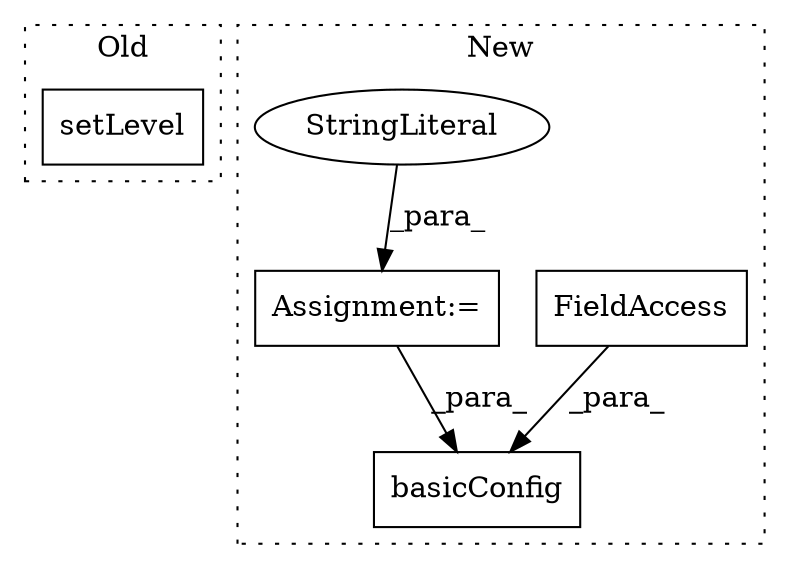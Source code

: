 digraph G {
subgraph cluster0 {
1 [label="setLevel" a="32" s="360,381" l="9,1" shape="box"];
label = "Old";
style="dotted";
}
subgraph cluster1 {
2 [label="basicConfig" a="32" s="617,685" l="12,1" shape="box"];
3 [label="FieldAccess" a="22" s="675" l="10" shape="box"];
4 [label="Assignment:=" a="7" s="562" l="1" shape="box"];
5 [label="StringLiteral" a="45" s="563" l="40" shape="ellipse"];
label = "New";
style="dotted";
}
3 -> 2 [label="_para_"];
4 -> 2 [label="_para_"];
5 -> 4 [label="_para_"];
}